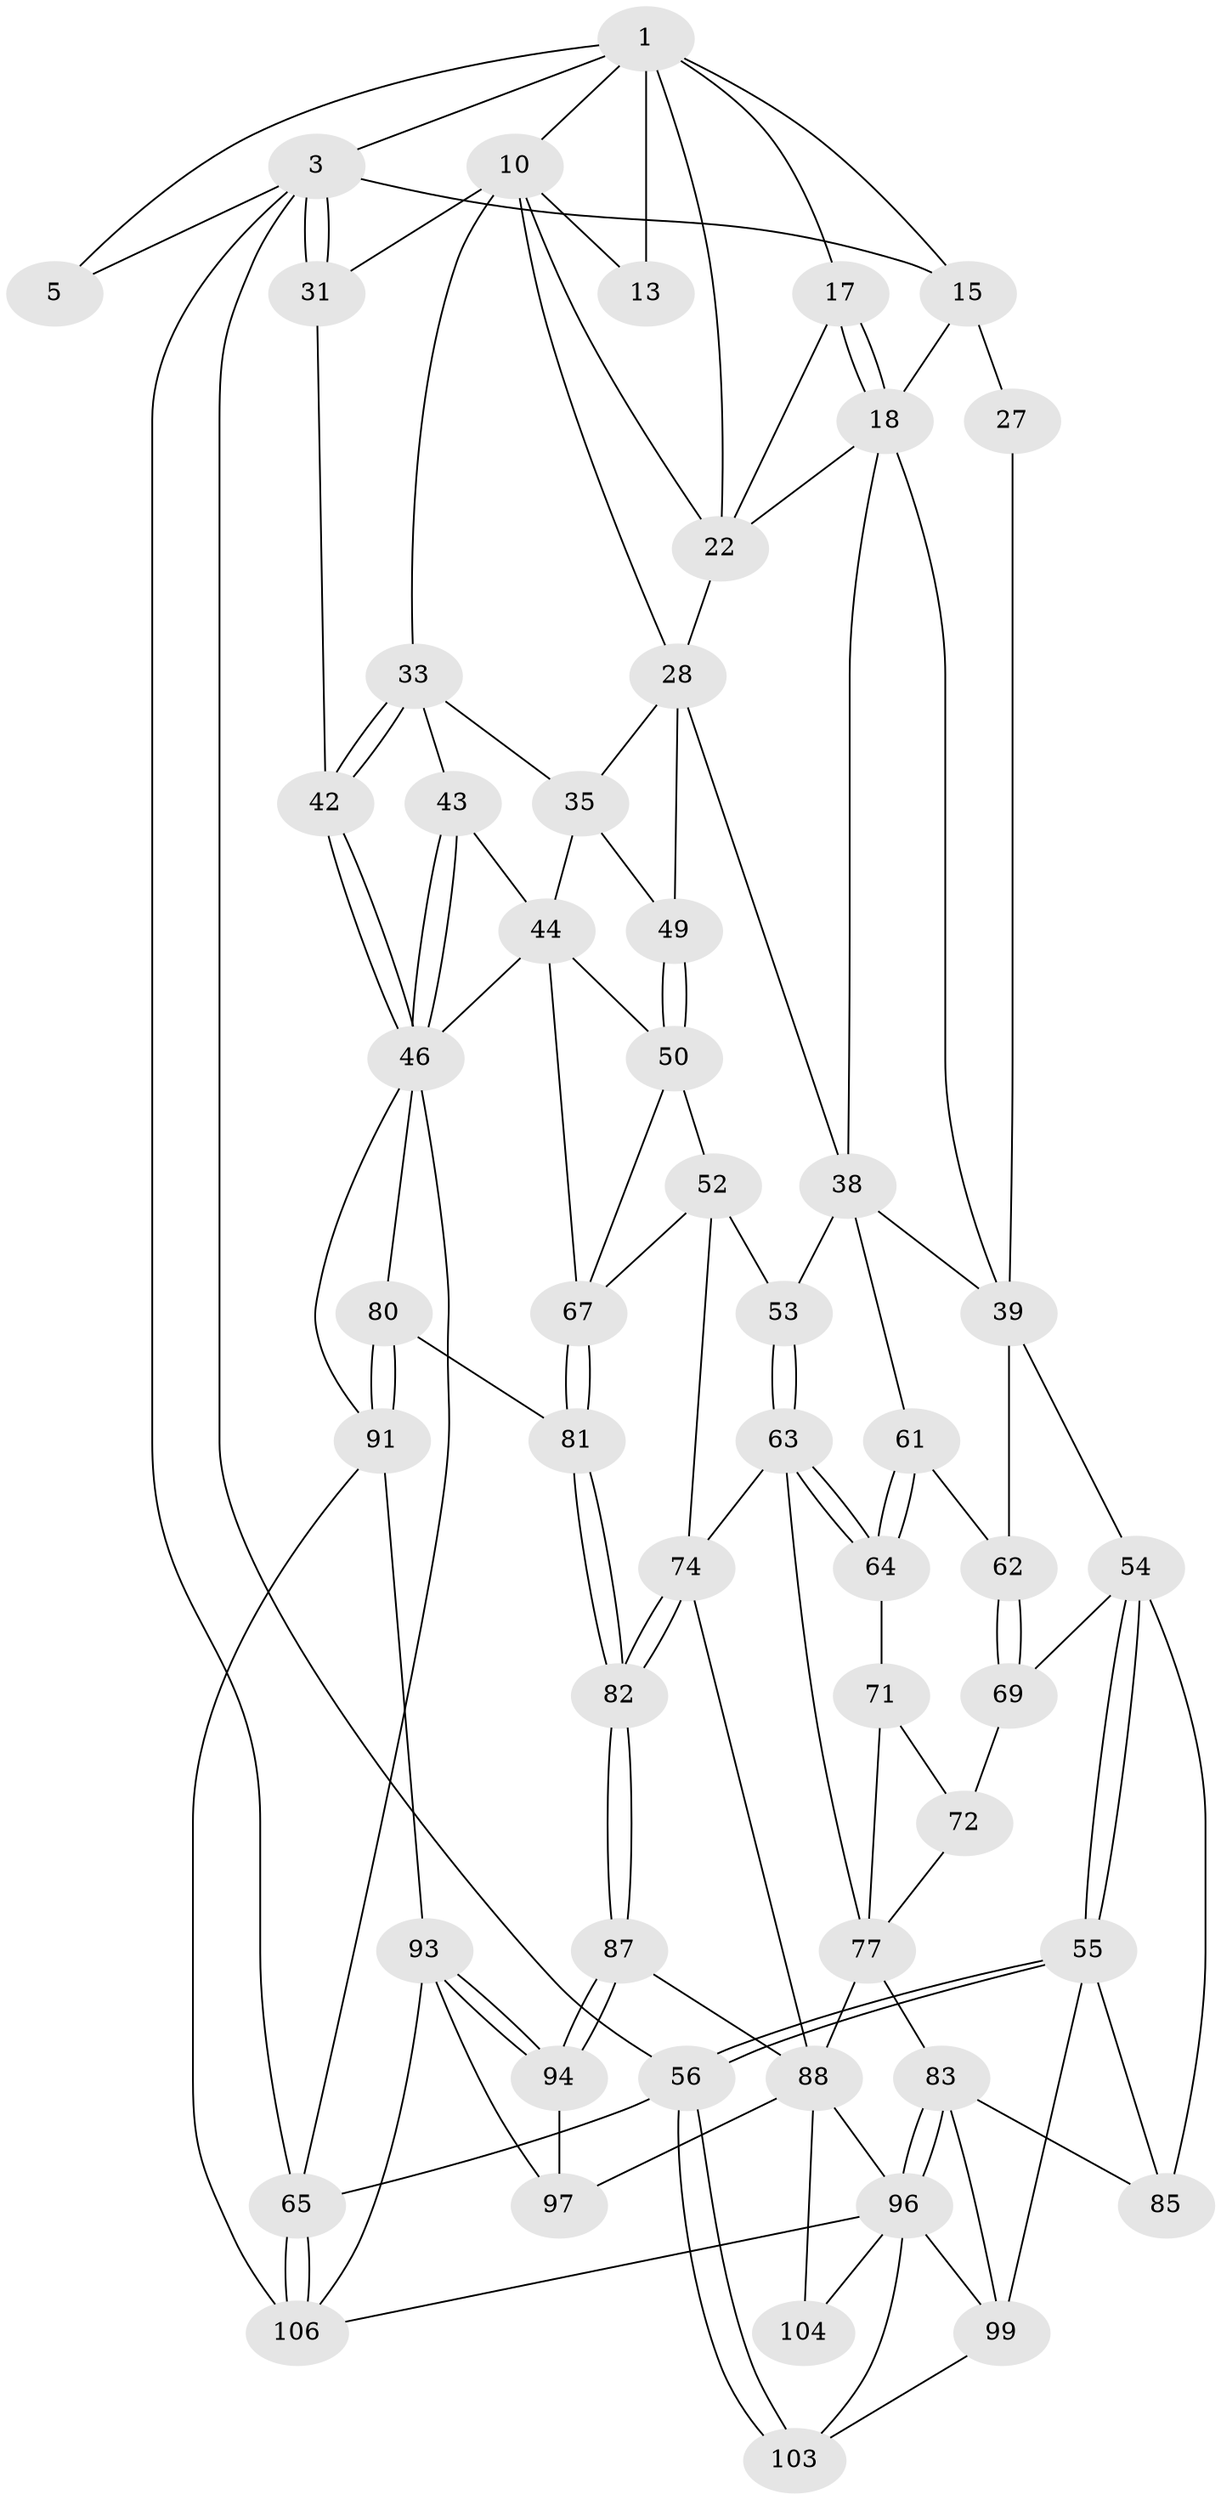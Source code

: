 // original degree distribution, {3: 0.018518518518518517, 4: 0.26851851851851855, 6: 0.25, 5: 0.46296296296296297}
// Generated by graph-tools (version 1.1) at 2025/27/03/15/25 16:27:59]
// undirected, 54 vertices, 126 edges
graph export_dot {
graph [start="1"]
  node [color=gray90,style=filled];
  1 [pos="+0.5697972085044282+0",super="+2+6"];
  3 [pos="+1+0",super="+4"];
  5 [pos="+0.30495412213192596+0"];
  10 [pos="+0.735397181167224+0.15876893490052824",super="+11+32"];
  13 [pos="+0.6664022762518965+0.13376488624992866",super="+20"];
  15 [pos="+0.22740673953914053+0.05247228054962863",super="+16+19"];
  17 [pos="+0.3246197230734633+0.19285375905414204"];
  18 [pos="+0.31689321874262577+0.20492014468366462",super="+36"];
  22 [pos="+0.53274962425663+0.15895258600075932",super="+24+23"];
  27 [pos="+0+0"];
  28 [pos="+0.6995908832911324+0.2693666181684471",super="+29"];
  31 [pos="+1+0"];
  33 [pos="+0.9299527598323922+0.30010461917535924",super="+34"];
  35 [pos="+0.8825375543190849+0.3185603638194349",super="+45"];
  38 [pos="+0.48327697351695104+0.3822083416610216",super="+47"];
  39 [pos="+0.30184879230821515+0.24996243516097238",super="+40"];
  42 [pos="+1+0.25984972094444014"];
  43 [pos="+0.9353861395834183+0.4230684371816773"];
  44 [pos="+0.8970556270599692+0.4510126535069642",super="+57"];
  46 [pos="+1+0.4882686082046019",super="+59"];
  49 [pos="+0.6906431617859428+0.42342964597004873"];
  50 [pos="+0.6903828894605196+0.4259588099512979",super="+51"];
  52 [pos="+0.5075309766638764+0.4975087330490819",super="+73"];
  53 [pos="+0.4919824558701561+0.4953936774722828"];
  54 [pos="+0+0.6202440059843316",super="+70"];
  55 [pos="+0+0.8009834402638194",super="+86"];
  56 [pos="+0+1"];
  61 [pos="+0.27921811020823983+0.4206850497082736"];
  62 [pos="+0.13931256970444567+0.46898169752982066"];
  63 [pos="+0.42447149958933805+0.5843609621913135",super="+76"];
  64 [pos="+0.3141917075427429+0.5382250303687175"];
  65 [pos="+1+1"];
  67 [pos="+0.6938469624598098+0.6334220276978444",super="+68"];
  69 [pos="+0.12885300480636125+0.6090663929195136"];
  71 [pos="+0.31060086427174305+0.5433010316486854"];
  72 [pos="+0.2010721741991757+0.6133006618106376"];
  74 [pos="+0.5012667390972675+0.6845959833338808",super="+75"];
  77 [pos="+0.3838482768672614+0.708896848640276",super="+78"];
  80 [pos="+0.8902343162055255+0.692291156711321"];
  81 [pos="+0.7111017262278747+0.6927584119925273"];
  82 [pos="+0.7003033127529725+0.7137927890926239"];
  83 [pos="+0.2723259684993901+0.8097000910165124",super="+84"];
  85 [pos="+0.11868489785264437+0.6336582182449453"];
  87 [pos="+0.6997558600487624+0.7159323041592955"];
  88 [pos="+0.5550105430803945+0.8103045801277755",super="+89"];
  91 [pos="+0.8638365455140039+0.8766356837701077",super="+92"];
  93 [pos="+0.8018808301915392+0.8941541962791384",super="+105"];
  94 [pos="+0.7395101419563419+0.862252227754782"];
  96 [pos="+0.30846796503179336+0.8924384349555913",super="+101"];
  97 [pos="+0.6767850472804356+0.8987044387773794"];
  99 [pos="+0.16302344083076217+0.8202089565075927",super="+100"];
  103 [pos="+0.1005900671539755+1"];
  104 [pos="+0.5247863709468825+1"];
  106 [pos="+1+1",super="+107"];
  1 -- 10;
  1 -- 3;
  1 -- 17;
  1 -- 5;
  1 -- 22;
  1 -- 13 [weight=3];
  1 -- 15;
  3 -- 31;
  3 -- 31;
  3 -- 65;
  3 -- 56;
  3 -- 5;
  3 -- 15;
  10 -- 28;
  10 -- 13;
  10 -- 22;
  10 -- 33;
  10 -- 31;
  15 -- 27 [weight=2];
  15 -- 18;
  17 -- 18;
  17 -- 18;
  17 -- 22;
  18 -- 38;
  18 -- 22;
  18 -- 39;
  22 -- 28;
  27 -- 39;
  28 -- 35;
  28 -- 38;
  28 -- 49;
  31 -- 42;
  33 -- 42;
  33 -- 42;
  33 -- 43;
  33 -- 35;
  35 -- 49;
  35 -- 44;
  38 -- 53;
  38 -- 61;
  38 -- 39;
  39 -- 62;
  39 -- 54;
  42 -- 46;
  42 -- 46;
  43 -- 44;
  43 -- 46;
  43 -- 46;
  44 -- 50;
  44 -- 67;
  44 -- 46;
  46 -- 80;
  46 -- 65;
  46 -- 91;
  49 -- 50;
  49 -- 50;
  50 -- 52;
  50 -- 67;
  52 -- 53;
  52 -- 74;
  52 -- 67;
  53 -- 63;
  53 -- 63;
  54 -- 55;
  54 -- 55;
  54 -- 85;
  54 -- 69;
  55 -- 56;
  55 -- 56;
  55 -- 99;
  55 -- 85;
  56 -- 103;
  56 -- 103;
  56 -- 65;
  61 -- 62;
  61 -- 64;
  61 -- 64;
  62 -- 69;
  62 -- 69;
  63 -- 64;
  63 -- 64;
  63 -- 74;
  63 -- 77;
  64 -- 71;
  65 -- 106;
  65 -- 106;
  67 -- 81;
  67 -- 81;
  69 -- 72;
  71 -- 72;
  71 -- 77;
  72 -- 77;
  74 -- 82;
  74 -- 82;
  74 -- 88;
  77 -- 83;
  77 -- 88;
  80 -- 81;
  80 -- 91;
  80 -- 91;
  81 -- 82;
  81 -- 82;
  82 -- 87;
  82 -- 87;
  83 -- 96;
  83 -- 96;
  83 -- 99;
  83 -- 85;
  87 -- 88;
  87 -- 94;
  87 -- 94;
  88 -- 96;
  88 -- 97;
  88 -- 104 [weight=2];
  91 -- 106;
  91 -- 93;
  93 -- 94;
  93 -- 94;
  93 -- 97;
  93 -- 106;
  94 -- 97;
  96 -- 99;
  96 -- 103;
  96 -- 104;
  96 -- 106;
  99 -- 103;
}
